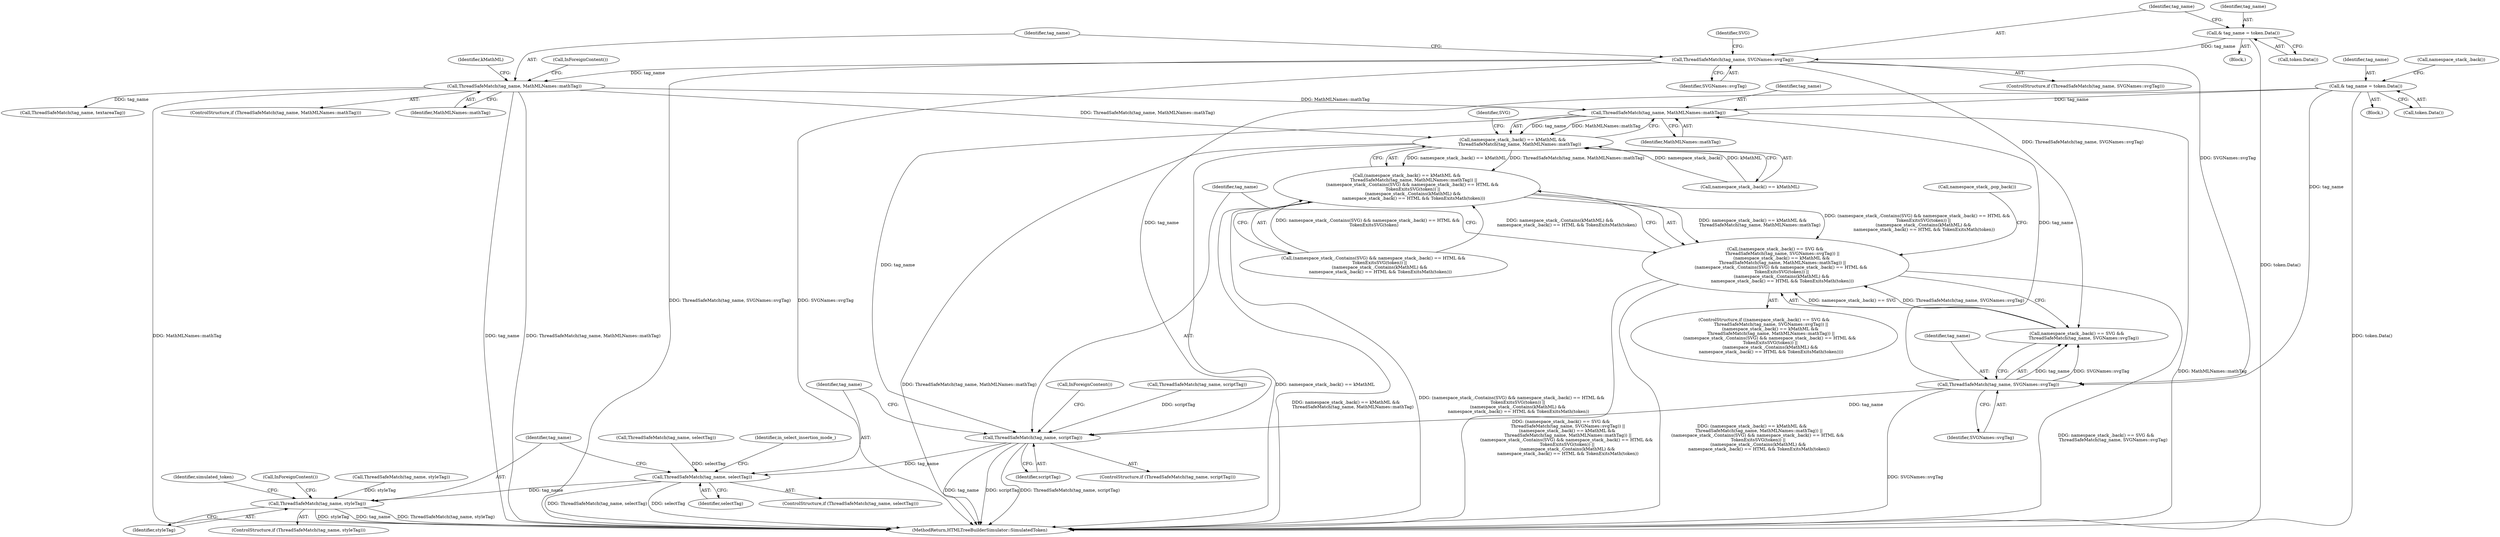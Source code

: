 digraph "0_Chrome_133bc5c262b2555af223263452e9875a95db9eb7@API" {
"1000286" [label="(Call,ThreadSafeMatch(tag_name, MathMLNames::mathTag))"];
"1000269" [label="(Call,& tag_name = token.Data())"];
"1000278" [label="(Call,ThreadSafeMatch(tag_name, SVGNames::svgTag))"];
"1000118" [label="(Call,ThreadSafeMatch(tag_name, SVGNames::svgTag))"];
"1000114" [label="(Call,& tag_name = token.Data())"];
"1000124" [label="(Call,ThreadSafeMatch(tag_name, MathMLNames::mathTag))"];
"1000282" [label="(Call,namespace_stack_.back() == kMathML &&\n          ThreadSafeMatch(tag_name, MathMLNames::mathTag))"];
"1000281" [label="(Call,(namespace_stack_.back() == kMathML &&\n          ThreadSafeMatch(tag_name, MathMLNames::mathTag)) ||\n        (namespace_stack_.Contains(SVG) && namespace_stack_.back() == HTML &&\n         TokenExitsSVG(token)) ||\n         (namespace_stack_.Contains(kMathML) &&\n          namespace_stack_.back() == HTML && TokenExitsMath(token)))"];
"1000273" [label="(Call,(namespace_stack_.back() == SVG &&\n          ThreadSafeMatch(tag_name, SVGNames::svgTag)) ||\n         (namespace_stack_.back() == kMathML &&\n          ThreadSafeMatch(tag_name, MathMLNames::mathTag)) ||\n        (namespace_stack_.Contains(SVG) && namespace_stack_.back() == HTML &&\n         TokenExitsSVG(token)) ||\n         (namespace_stack_.Contains(kMathML) &&\n          namespace_stack_.back() == HTML && TokenExitsMath(token)))"];
"1000311" [label="(Call,ThreadSafeMatch(tag_name, scriptTag))"];
"1000324" [label="(Call,ThreadSafeMatch(tag_name, selectTag))"];
"1000332" [label="(Call,ThreadSafeMatch(tag_name, styleTag))"];
"1000281" [label="(Call,(namespace_stack_.back() == kMathML &&\n          ThreadSafeMatch(tag_name, MathMLNames::mathTag)) ||\n        (namespace_stack_.Contains(SVG) && namespace_stack_.back() == HTML &&\n         TokenExitsSVG(token)) ||\n         (namespace_stack_.Contains(kMathML) &&\n          namespace_stack_.back() == HTML && TokenExitsMath(token)))"];
"1000157" [label="(Call,ThreadSafeMatch(tag_name, textareaTag))"];
"1000334" [label="(Identifier,styleTag)"];
"1000336" [label="(Identifier,simulated_token)"];
"1000344" [label="(MethodReturn,HTMLTreeBuilderSimulator::SimulatedToken)"];
"1000272" [label="(ControlStructure,if ((namespace_stack_.back() == SVG &&\n          ThreadSafeMatch(tag_name, SVGNames::svgTag)) ||\n         (namespace_stack_.back() == kMathML &&\n          ThreadSafeMatch(tag_name, MathMLNames::mathTag)) ||\n        (namespace_stack_.Contains(SVG) && namespace_stack_.back() == HTML &&\n         TokenExitsSVG(token)) ||\n         (namespace_stack_.Contains(kMathML) &&\n          namespace_stack_.back() == HTML && TokenExitsMath(token))))"];
"1000117" [label="(ControlStructure,if (ThreadSafeMatch(tag_name, SVGNames::svgTag)))"];
"1000282" [label="(Call,namespace_stack_.back() == kMathML &&\n          ThreadSafeMatch(tag_name, MathMLNames::mathTag))"];
"1000119" [label="(Identifier,tag_name)"];
"1000283" [label="(Call,namespace_stack_.back() == kMathML)"];
"1000323" [label="(ControlStructure,if (ThreadSafeMatch(tag_name, selectTag)))"];
"1000168" [label="(Call,ThreadSafeMatch(tag_name, scriptTag))"];
"1000115" [label="(Identifier,tag_name)"];
"1000123" [label="(ControlStructure,if (ThreadSafeMatch(tag_name, MathMLNames::mathTag)))"];
"1000273" [label="(Call,(namespace_stack_.back() == SVG &&\n          ThreadSafeMatch(tag_name, SVGNames::svgTag)) ||\n         (namespace_stack_.back() == kMathML &&\n          ThreadSafeMatch(tag_name, MathMLNames::mathTag)) ||\n        (namespace_stack_.Contains(SVG) && namespace_stack_.back() == HTML &&\n         TokenExitsSVG(token)) ||\n         (namespace_stack_.Contains(kMathML) &&\n          namespace_stack_.back() == HTML && TokenExitsMath(token)))"];
"1000118" [label="(Call,ThreadSafeMatch(tag_name, SVGNames::svgTag))"];
"1000267" [label="(Block,)"];
"1000312" [label="(Identifier,tag_name)"];
"1000325" [label="(Identifier,tag_name)"];
"1000332" [label="(Call,ThreadSafeMatch(tag_name, styleTag))"];
"1000270" [label="(Identifier,tag_name)"];
"1000317" [label="(Call,InForeignContent())"];
"1000311" [label="(Call,ThreadSafeMatch(tag_name, scriptTag))"];
"1000331" [label="(ControlStructure,if (ThreadSafeMatch(tag_name, styleTag)))"];
"1000310" [label="(ControlStructure,if (ThreadSafeMatch(tag_name, scriptTag)))"];
"1000280" [label="(Identifier,SVGNames::svgTag)"];
"1000112" [label="(Block,)"];
"1000131" [label="(Call,InForeignContent())"];
"1000274" [label="(Call,namespace_stack_.back() == SVG &&\n          ThreadSafeMatch(tag_name, SVGNames::svgTag))"];
"1000309" [label="(Call,namespace_stack_.pop_back())"];
"1000287" [label="(Identifier,tag_name)"];
"1000313" [label="(Identifier,scriptTag)"];
"1000339" [label="(Call,InForeignContent())"];
"1000276" [label="(Call,namespace_stack_.back())"];
"1000122" [label="(Identifier,SVG)"];
"1000271" [label="(Call,token.Data())"];
"1000128" [label="(Identifier,kMathML)"];
"1000326" [label="(Identifier,selectTag)"];
"1000292" [label="(Identifier,SVG)"];
"1000126" [label="(Identifier,MathMLNames::mathTag)"];
"1000324" [label="(Call,ThreadSafeMatch(tag_name, selectTag))"];
"1000238" [label="(Call,ThreadSafeMatch(tag_name, selectTag))"];
"1000333" [label="(Identifier,tag_name)"];
"1000125" [label="(Identifier,tag_name)"];
"1000329" [label="(Identifier,in_select_insertion_mode_)"];
"1000116" [label="(Call,token.Data())"];
"1000120" [label="(Identifier,SVGNames::svgTag)"];
"1000204" [label="(Call,ThreadSafeMatch(tag_name, styleTag))"];
"1000269" [label="(Call,& tag_name = token.Data())"];
"1000114" [label="(Call,& tag_name = token.Data())"];
"1000288" [label="(Identifier,MathMLNames::mathTag)"];
"1000286" [label="(Call,ThreadSafeMatch(tag_name, MathMLNames::mathTag))"];
"1000289" [label="(Call,(namespace_stack_.Contains(SVG) && namespace_stack_.back() == HTML &&\n         TokenExitsSVG(token)) ||\n         (namespace_stack_.Contains(kMathML) &&\n          namespace_stack_.back() == HTML && TokenExitsMath(token)))"];
"1000278" [label="(Call,ThreadSafeMatch(tag_name, SVGNames::svgTag))"];
"1000279" [label="(Identifier,tag_name)"];
"1000124" [label="(Call,ThreadSafeMatch(tag_name, MathMLNames::mathTag))"];
"1000286" -> "1000282"  [label="AST: "];
"1000286" -> "1000288"  [label="CFG: "];
"1000287" -> "1000286"  [label="AST: "];
"1000288" -> "1000286"  [label="AST: "];
"1000282" -> "1000286"  [label="CFG: "];
"1000286" -> "1000344"  [label="DDG: MathMLNames::mathTag"];
"1000286" -> "1000282"  [label="DDG: tag_name"];
"1000286" -> "1000282"  [label="DDG: MathMLNames::mathTag"];
"1000269" -> "1000286"  [label="DDG: tag_name"];
"1000278" -> "1000286"  [label="DDG: tag_name"];
"1000124" -> "1000286"  [label="DDG: MathMLNames::mathTag"];
"1000286" -> "1000311"  [label="DDG: tag_name"];
"1000269" -> "1000267"  [label="AST: "];
"1000269" -> "1000271"  [label="CFG: "];
"1000270" -> "1000269"  [label="AST: "];
"1000271" -> "1000269"  [label="AST: "];
"1000276" -> "1000269"  [label="CFG: "];
"1000269" -> "1000344"  [label="DDG: token.Data()"];
"1000269" -> "1000278"  [label="DDG: tag_name"];
"1000269" -> "1000311"  [label="DDG: tag_name"];
"1000278" -> "1000274"  [label="AST: "];
"1000278" -> "1000280"  [label="CFG: "];
"1000279" -> "1000278"  [label="AST: "];
"1000280" -> "1000278"  [label="AST: "];
"1000274" -> "1000278"  [label="CFG: "];
"1000278" -> "1000344"  [label="DDG: SVGNames::svgTag"];
"1000278" -> "1000274"  [label="DDG: tag_name"];
"1000278" -> "1000274"  [label="DDG: SVGNames::svgTag"];
"1000118" -> "1000278"  [label="DDG: SVGNames::svgTag"];
"1000278" -> "1000311"  [label="DDG: tag_name"];
"1000118" -> "1000117"  [label="AST: "];
"1000118" -> "1000120"  [label="CFG: "];
"1000119" -> "1000118"  [label="AST: "];
"1000120" -> "1000118"  [label="AST: "];
"1000122" -> "1000118"  [label="CFG: "];
"1000125" -> "1000118"  [label="CFG: "];
"1000118" -> "1000344"  [label="DDG: ThreadSafeMatch(tag_name, SVGNames::svgTag)"];
"1000118" -> "1000344"  [label="DDG: SVGNames::svgTag"];
"1000114" -> "1000118"  [label="DDG: tag_name"];
"1000118" -> "1000124"  [label="DDG: tag_name"];
"1000118" -> "1000274"  [label="DDG: ThreadSafeMatch(tag_name, SVGNames::svgTag)"];
"1000114" -> "1000112"  [label="AST: "];
"1000114" -> "1000116"  [label="CFG: "];
"1000115" -> "1000114"  [label="AST: "];
"1000116" -> "1000114"  [label="AST: "];
"1000119" -> "1000114"  [label="CFG: "];
"1000114" -> "1000344"  [label="DDG: token.Data()"];
"1000124" -> "1000123"  [label="AST: "];
"1000124" -> "1000126"  [label="CFG: "];
"1000125" -> "1000124"  [label="AST: "];
"1000126" -> "1000124"  [label="AST: "];
"1000128" -> "1000124"  [label="CFG: "];
"1000131" -> "1000124"  [label="CFG: "];
"1000124" -> "1000344"  [label="DDG: MathMLNames::mathTag"];
"1000124" -> "1000344"  [label="DDG: tag_name"];
"1000124" -> "1000344"  [label="DDG: ThreadSafeMatch(tag_name, MathMLNames::mathTag)"];
"1000124" -> "1000157"  [label="DDG: tag_name"];
"1000124" -> "1000282"  [label="DDG: ThreadSafeMatch(tag_name, MathMLNames::mathTag)"];
"1000282" -> "1000281"  [label="AST: "];
"1000282" -> "1000283"  [label="CFG: "];
"1000283" -> "1000282"  [label="AST: "];
"1000292" -> "1000282"  [label="CFG: "];
"1000281" -> "1000282"  [label="CFG: "];
"1000282" -> "1000344"  [label="DDG: ThreadSafeMatch(tag_name, MathMLNames::mathTag)"];
"1000282" -> "1000344"  [label="DDG: namespace_stack_.back() == kMathML"];
"1000282" -> "1000281"  [label="DDG: namespace_stack_.back() == kMathML"];
"1000282" -> "1000281"  [label="DDG: ThreadSafeMatch(tag_name, MathMLNames::mathTag)"];
"1000283" -> "1000282"  [label="DDG: namespace_stack_.back()"];
"1000283" -> "1000282"  [label="DDG: kMathML"];
"1000281" -> "1000273"  [label="AST: "];
"1000281" -> "1000289"  [label="CFG: "];
"1000289" -> "1000281"  [label="AST: "];
"1000273" -> "1000281"  [label="CFG: "];
"1000281" -> "1000344"  [label="DDG: namespace_stack_.back() == kMathML &&\n          ThreadSafeMatch(tag_name, MathMLNames::mathTag)"];
"1000281" -> "1000344"  [label="DDG: (namespace_stack_.Contains(SVG) && namespace_stack_.back() == HTML &&\n         TokenExitsSVG(token)) ||\n         (namespace_stack_.Contains(kMathML) &&\n          namespace_stack_.back() == HTML && TokenExitsMath(token))"];
"1000281" -> "1000273"  [label="DDG: namespace_stack_.back() == kMathML &&\n          ThreadSafeMatch(tag_name, MathMLNames::mathTag)"];
"1000281" -> "1000273"  [label="DDG: (namespace_stack_.Contains(SVG) && namespace_stack_.back() == HTML &&\n         TokenExitsSVG(token)) ||\n         (namespace_stack_.Contains(kMathML) &&\n          namespace_stack_.back() == HTML && TokenExitsMath(token))"];
"1000289" -> "1000281"  [label="DDG: namespace_stack_.Contains(SVG) && namespace_stack_.back() == HTML &&\n         TokenExitsSVG(token)"];
"1000289" -> "1000281"  [label="DDG: namespace_stack_.Contains(kMathML) &&\n          namespace_stack_.back() == HTML && TokenExitsMath(token)"];
"1000273" -> "1000272"  [label="AST: "];
"1000273" -> "1000274"  [label="CFG: "];
"1000274" -> "1000273"  [label="AST: "];
"1000309" -> "1000273"  [label="CFG: "];
"1000312" -> "1000273"  [label="CFG: "];
"1000273" -> "1000344"  [label="DDG: namespace_stack_.back() == SVG &&\n          ThreadSafeMatch(tag_name, SVGNames::svgTag)"];
"1000273" -> "1000344"  [label="DDG: (namespace_stack_.back() == SVG &&\n          ThreadSafeMatch(tag_name, SVGNames::svgTag)) ||\n         (namespace_stack_.back() == kMathML &&\n          ThreadSafeMatch(tag_name, MathMLNames::mathTag)) ||\n        (namespace_stack_.Contains(SVG) && namespace_stack_.back() == HTML &&\n         TokenExitsSVG(token)) ||\n         (namespace_stack_.Contains(kMathML) &&\n          namespace_stack_.back() == HTML && TokenExitsMath(token))"];
"1000273" -> "1000344"  [label="DDG: (namespace_stack_.back() == kMathML &&\n          ThreadSafeMatch(tag_name, MathMLNames::mathTag)) ||\n        (namespace_stack_.Contains(SVG) && namespace_stack_.back() == HTML &&\n         TokenExitsSVG(token)) ||\n         (namespace_stack_.Contains(kMathML) &&\n          namespace_stack_.back() == HTML && TokenExitsMath(token))"];
"1000274" -> "1000273"  [label="DDG: namespace_stack_.back() == SVG"];
"1000274" -> "1000273"  [label="DDG: ThreadSafeMatch(tag_name, SVGNames::svgTag)"];
"1000311" -> "1000310"  [label="AST: "];
"1000311" -> "1000313"  [label="CFG: "];
"1000312" -> "1000311"  [label="AST: "];
"1000313" -> "1000311"  [label="AST: "];
"1000317" -> "1000311"  [label="CFG: "];
"1000325" -> "1000311"  [label="CFG: "];
"1000311" -> "1000344"  [label="DDG: tag_name"];
"1000311" -> "1000344"  [label="DDG: scriptTag"];
"1000311" -> "1000344"  [label="DDG: ThreadSafeMatch(tag_name, scriptTag)"];
"1000168" -> "1000311"  [label="DDG: scriptTag"];
"1000311" -> "1000324"  [label="DDG: tag_name"];
"1000324" -> "1000323"  [label="AST: "];
"1000324" -> "1000326"  [label="CFG: "];
"1000325" -> "1000324"  [label="AST: "];
"1000326" -> "1000324"  [label="AST: "];
"1000329" -> "1000324"  [label="CFG: "];
"1000333" -> "1000324"  [label="CFG: "];
"1000324" -> "1000344"  [label="DDG: selectTag"];
"1000324" -> "1000344"  [label="DDG: ThreadSafeMatch(tag_name, selectTag)"];
"1000238" -> "1000324"  [label="DDG: selectTag"];
"1000324" -> "1000332"  [label="DDG: tag_name"];
"1000332" -> "1000331"  [label="AST: "];
"1000332" -> "1000334"  [label="CFG: "];
"1000333" -> "1000332"  [label="AST: "];
"1000334" -> "1000332"  [label="AST: "];
"1000336" -> "1000332"  [label="CFG: "];
"1000339" -> "1000332"  [label="CFG: "];
"1000332" -> "1000344"  [label="DDG: styleTag"];
"1000332" -> "1000344"  [label="DDG: tag_name"];
"1000332" -> "1000344"  [label="DDG: ThreadSafeMatch(tag_name, styleTag)"];
"1000204" -> "1000332"  [label="DDG: styleTag"];
}
